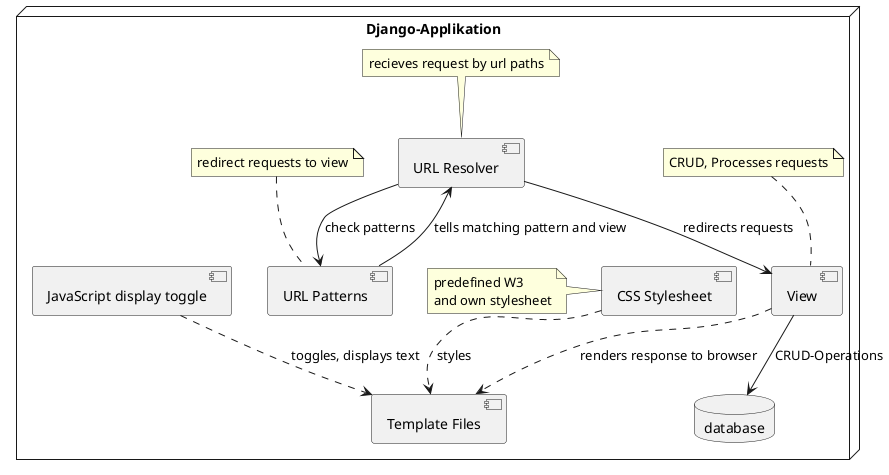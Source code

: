 @startuml "logische Sicht"

node "Django-Applikation" {
    [Template Files]
    [View]
        note top of [View] : CRUD, Processes requests
    [CSS Stylesheet]
        note left of [CSS Stylesheet]
            predefined W3 
            and own stylesheet
        end note
    [URL Resolver]
        note top of [URL Resolver] : recieves request by url paths
    [URL Patterns] 
        note top of [URL Patterns] :redirect requests to view
    
    [JavaScript display toggle] ..> [Template Files] : toggles, displays text
    [CSS Stylesheet] ..> [Template Files] : styles
    [URL Resolver] --> [URL Patterns] : check patterns
    [URL Patterns] --> [URL Resolver] : tells matching pattern and view
    [URL Resolver] --> [View] : redirects requests
    [View] ..> [Template Files] : renders response to browser
    
    [View] --> database : CRUD-Operations
}

database "MySQL-Datenbank" as database {

}
@enduml